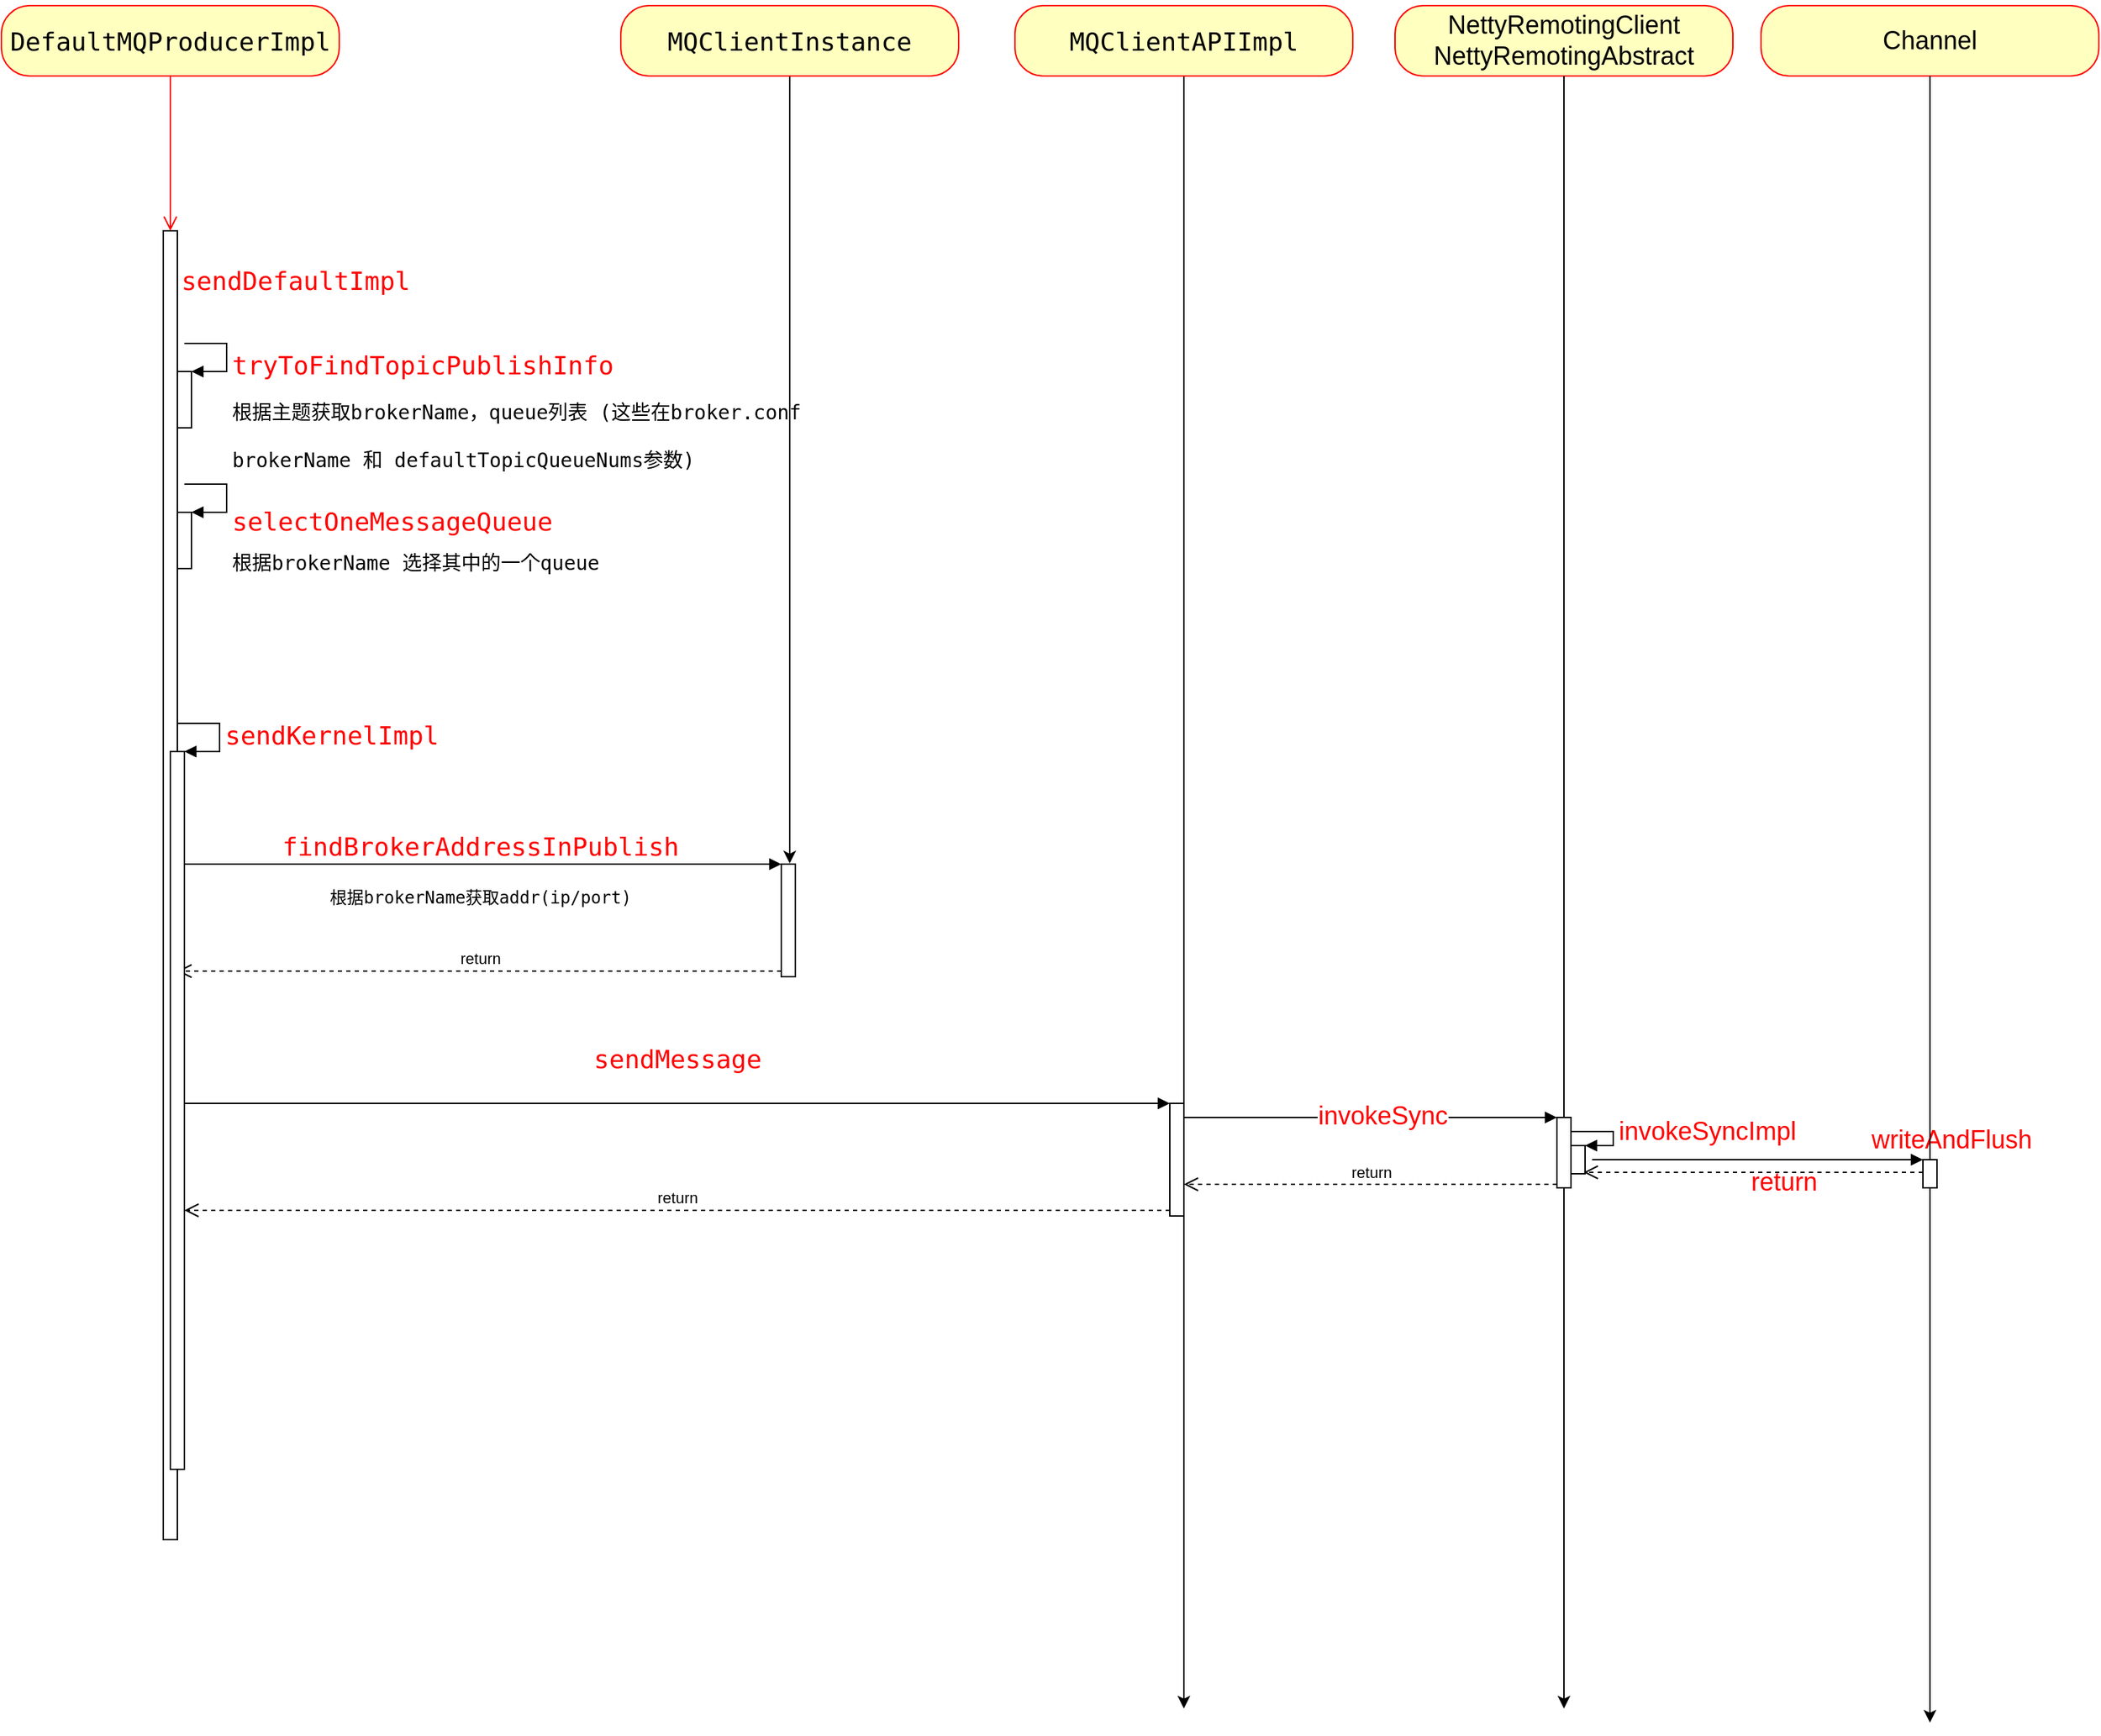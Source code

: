 <mxfile version="19.0.0" type="device"><diagram id="ofHFoxW8UKTzlNzZgIDY" name="第 1 页"><mxGraphModel dx="946" dy="587" grid="1" gridSize="10" guides="1" tooltips="1" connect="1" arrows="1" fold="1" page="1" pageScale="1" pageWidth="827" pageHeight="1169" math="0" shadow="0"><root><mxCell id="0"/><mxCell id="1" parent="0"/><mxCell id="ECjfoYU3VdDNEi6iVM2M-1" value="&lt;pre style=&quot;font-family: Menlo, monospace; font-size: 13.5pt;&quot;&gt;&lt;span style=&quot;&quot;&gt;DefaultMQProducerImpl&lt;/span&gt;&lt;/pre&gt;" style="rounded=1;whiteSpace=wrap;html=1;arcSize=40;fontColor=default;fillColor=#ffffc0;strokeColor=#ff0000;labelBackgroundColor=none;" vertex="1" parent="1"><mxGeometry x="100" y="30" width="240" height="50" as="geometry"/></mxCell><mxCell id="ECjfoYU3VdDNEi6iVM2M-2" value="" style="edgeStyle=orthogonalEdgeStyle;html=1;verticalAlign=bottom;endArrow=open;endSize=8;strokeColor=#ff0000;rounded=0;" edge="1" source="ECjfoYU3VdDNEi6iVM2M-1" parent="1" target="ECjfoYU3VdDNEi6iVM2M-3"><mxGeometry relative="1" as="geometry"><mxPoint x="220" y="390" as="targetPoint"/></mxGeometry></mxCell><mxCell id="ECjfoYU3VdDNEi6iVM2M-3" value="&lt;pre style=&quot;text-align: center; font-family: Menlo, monospace; font-size: 13.5pt;&quot;&gt;&lt;font color=&quot;#ff0000&quot;&gt; sendDefaultImpl&lt;/font&gt;&lt;/pre&gt;" style="html=1;points=[];perimeter=orthogonalPerimeter;horizontal=1;verticalAlign=top;align=left;labelBackgroundColor=none;" vertex="1" parent="1"><mxGeometry x="215" y="190" width="10" height="930" as="geometry"/></mxCell><mxCell id="ECjfoYU3VdDNEi6iVM2M-10" value="" style="html=1;points=[];perimeter=orthogonalPerimeter;" vertex="1" parent="1"><mxGeometry x="225" y="290" width="10" height="40" as="geometry"/></mxCell><mxCell id="ECjfoYU3VdDNEi6iVM2M-11" value="&lt;pre style=&quot;&quot;&gt;&lt;font style=&quot;font-size: 18px;&quot; color=&quot;#ff0000&quot;&gt;tryToFindTopicPublishInfo&lt;/font&gt;&lt;/pre&gt;&lt;pre style=&quot;font-size: 14px;&quot;&gt;&lt;pre style=&quot;&quot;&gt;根据主题获取brokerName，queue列表 (这些在broker.conf &lt;/pre&gt;brokerName 和&amp;nbsp;defaultTopicQueueNums参数)&lt;span style=&quot;color: rgb(97, 174, 239); font-family: Menlo, monospace; font-size: 13.5pt; background-color: rgb(40, 44, 52);&quot;&gt;&lt;br&gt;&lt;/span&gt;&lt;/pre&gt;" style="edgeStyle=orthogonalEdgeStyle;html=1;align=left;spacingLeft=2;endArrow=block;rounded=0;entryX=1;entryY=0;" edge="1" target="ECjfoYU3VdDNEi6iVM2M-10" parent="1"><mxGeometry x="0.333" y="30" relative="1" as="geometry"><mxPoint x="230" y="270" as="sourcePoint"/><Array as="points"><mxPoint x="260" y="270"/></Array><mxPoint as="offset"/></mxGeometry></mxCell><mxCell id="ECjfoYU3VdDNEi6iVM2M-12" value="" style="html=1;points=[];perimeter=orthogonalPerimeter;fontColor=#FF0000;" vertex="1" parent="1"><mxGeometry x="225" y="390" width="10" height="40" as="geometry"/></mxCell><mxCell id="ECjfoYU3VdDNEi6iVM2M-13" value="&lt;pre style=&quot;&quot;&gt;&lt;pre style=&quot;&quot;&gt;&lt;font style=&quot;font-size: 18px;&quot;&gt;selectOneMessageQueue&lt;/font&gt;&lt;/pre&gt;&lt;/pre&gt;&lt;pre style=&quot;&quot;&gt;&lt;font style=&quot;font-size: 14px;&quot; color=&quot;#000000&quot;&gt;根据brokerName 选择其中的一个queue&lt;/font&gt;&lt;/pre&gt;" style="edgeStyle=orthogonalEdgeStyle;html=1;align=left;spacingLeft=2;endArrow=block;rounded=0;entryX=1;entryY=0;fontColor=#FF0000;" edge="1" target="ECjfoYU3VdDNEi6iVM2M-12" parent="1"><mxGeometry x="0.333" y="20" relative="1" as="geometry"><mxPoint x="230" y="370" as="sourcePoint"/><Array as="points"><mxPoint x="260" y="370"/></Array><mxPoint as="offset"/></mxGeometry></mxCell><mxCell id="ECjfoYU3VdDNEi6iVM2M-15" style="edgeStyle=orthogonalEdgeStyle;rounded=0;orthogonalLoop=1;jettySize=auto;html=1;exitX=0.5;exitY=1;exitDx=0;exitDy=0;fontColor=#000000;entryX=0.6;entryY=-0.006;entryDx=0;entryDy=0;entryPerimeter=0;" edge="1" parent="1" source="ECjfoYU3VdDNEi6iVM2M-14" target="ECjfoYU3VdDNEi6iVM2M-16"><mxGeometry relative="1" as="geometry"><mxPoint x="660" y="550" as="targetPoint"/></mxGeometry></mxCell><mxCell id="ECjfoYU3VdDNEi6iVM2M-14" value="&lt;pre style=&quot;font-family: Menlo, monospace; font-size: 13.5pt;&quot;&gt;&lt;pre style=&quot;font-family: Menlo, monospace; font-size: 13.5pt;&quot;&gt;&lt;span style=&quot;&quot;&gt;MQClientInstance&lt;/span&gt;&lt;/pre&gt;&lt;/pre&gt;" style="rounded=1;whiteSpace=wrap;html=1;arcSize=40;fontColor=default;fillColor=#ffffc0;strokeColor=#ff0000;labelBackgroundColor=none;" vertex="1" parent="1"><mxGeometry x="540" y="30" width="240" height="50" as="geometry"/></mxCell><mxCell id="ECjfoYU3VdDNEi6iVM2M-16" value="" style="html=1;points=[];perimeter=orthogonalPerimeter;fontColor=#000000;" vertex="1" parent="1"><mxGeometry x="654" y="640" width="10" height="80" as="geometry"/></mxCell><mxCell id="ECjfoYU3VdDNEi6iVM2M-17" value="" style="html=1;verticalAlign=bottom;endArrow=block;entryX=0;entryY=0;rounded=0;fontColor=#000000;" edge="1" target="ECjfoYU3VdDNEi6iVM2M-16" parent="1"><mxGeometry x="0.189" y="-30" relative="1" as="geometry"><mxPoint x="225" y="640" as="sourcePoint"/><mxPoint as="offset"/></mxGeometry></mxCell><mxCell id="ECjfoYU3VdDNEi6iVM2M-22" value="&lt;pre style=&quot;font-family: Menlo, monospace; font-size: 13.5pt;&quot;&gt;&lt;font color=&quot;#ff0000&quot;&gt;findBrokerAddressInPublish&lt;/font&gt;&lt;/pre&gt;&lt;pre style=&quot;font-family: Menlo, monospace;&quot;&gt;&lt;pre style=&quot;&quot;&gt;&lt;font style=&quot;font-size: 12px;&quot; face=&quot;Menlo, monospace&quot;&gt;根据brokerName获取addr(ip/port)&lt;/font&gt;&lt;/pre&gt;&lt;/pre&gt;" style="edgeLabel;html=1;align=center;verticalAlign=middle;resizable=0;points=[];fontColor=#000000;labelBackgroundColor=none;" vertex="1" connectable="0" parent="ECjfoYU3VdDNEi6iVM2M-17"><mxGeometry x="0.049" y="4" relative="1" as="geometry"><mxPoint x="-10" y="4" as="offset"/></mxGeometry></mxCell><mxCell id="ECjfoYU3VdDNEi6iVM2M-18" value="return" style="html=1;verticalAlign=bottom;endArrow=open;dashed=1;endSize=8;exitX=0;exitY=0.95;rounded=0;fontColor=#000000;" edge="1" source="ECjfoYU3VdDNEi6iVM2M-16" parent="1"><mxGeometry relative="1" as="geometry"><mxPoint x="225" y="716" as="targetPoint"/></mxGeometry></mxCell><mxCell id="ECjfoYU3VdDNEi6iVM2M-20" value="" style="html=1;points=[];perimeter=orthogonalPerimeter;fontColor=#000000;" vertex="1" parent="1"><mxGeometry x="220" y="560" width="10" height="510" as="geometry"/></mxCell><mxCell id="ECjfoYU3VdDNEi6iVM2M-21" value="&lt;span style=&quot;font-family: Menlo, monospace; font-size: 13.5pt;&quot;&gt;&lt;font&gt;sendKernelImpl&lt;/font&gt;&lt;/span&gt;" style="edgeStyle=orthogonalEdgeStyle;html=1;align=left;spacingLeft=2;endArrow=block;rounded=0;entryX=1;entryY=0;fontColor=#FF0000;labelBackgroundColor=none;" edge="1" target="ECjfoYU3VdDNEi6iVM2M-20" parent="1"><mxGeometry relative="1" as="geometry"><mxPoint x="225" y="540" as="sourcePoint"/><Array as="points"><mxPoint x="255" y="540"/></Array></mxGeometry></mxCell><mxCell id="ECjfoYU3VdDNEi6iVM2M-24" style="edgeStyle=orthogonalEdgeStyle;rounded=0;orthogonalLoop=1;jettySize=auto;html=1;exitX=0.5;exitY=1;exitDx=0;exitDy=0;fontColor=#000000;" edge="1" parent="1" source="ECjfoYU3VdDNEi6iVM2M-23"><mxGeometry relative="1" as="geometry"><mxPoint x="940" y="1240" as="targetPoint"/></mxGeometry></mxCell><mxCell id="ECjfoYU3VdDNEi6iVM2M-23" value="&lt;pre style=&quot;&quot;&gt;&lt;pre style=&quot;&quot;&gt;&lt;font face=&quot;Menlo, monospace&quot;&gt;&lt;span style=&quot;font-size: 18px;&quot;&gt;MQClientAPIImpl&lt;/span&gt;&lt;/font&gt;&lt;font face=&quot;Menlo, monospace&quot; color=&quot;#abb2bf&quot;&gt;&lt;span style=&quot;font-size: 13.5pt;&quot;&gt;&lt;br&gt;&lt;/span&gt;&lt;/font&gt;&lt;/pre&gt;&lt;/pre&gt;" style="rounded=1;whiteSpace=wrap;html=1;arcSize=40;fontColor=#000000;fillColor=#ffffc0;strokeColor=#ff0000;labelBackgroundColor=none;" vertex="1" parent="1"><mxGeometry x="820" y="30" width="240" height="50" as="geometry"/></mxCell><mxCell id="ECjfoYU3VdDNEi6iVM2M-26" value="" style="html=1;points=[];perimeter=orthogonalPerimeter;fontColor=#000000;" vertex="1" parent="1"><mxGeometry x="930" y="810" width="10" height="80" as="geometry"/></mxCell><mxCell id="ECjfoYU3VdDNEi6iVM2M-27" value="&lt;pre style=&quot;font-family: Menlo, monospace; font-size: 13.5pt;&quot;&gt;&lt;font style=&quot;&quot; color=&quot;#ff0000&quot;&gt;sendMessage&lt;/font&gt;&lt;/pre&gt;" style="html=1;verticalAlign=bottom;endArrow=block;entryX=0;entryY=0;rounded=0;fontColor=#000000;" edge="1" target="ECjfoYU3VdDNEi6iVM2M-26" parent="1" source="ECjfoYU3VdDNEi6iVM2M-20"><mxGeometry relative="1" as="geometry"><mxPoint x="860" y="810" as="sourcePoint"/><mxPoint as="offset"/></mxGeometry></mxCell><mxCell id="ECjfoYU3VdDNEi6iVM2M-28" value="return" style="html=1;verticalAlign=bottom;endArrow=open;dashed=1;endSize=8;exitX=0;exitY=0.95;rounded=0;fontColor=#000000;" edge="1" source="ECjfoYU3VdDNEi6iVM2M-26" parent="1" target="ECjfoYU3VdDNEi6iVM2M-20"><mxGeometry relative="1" as="geometry"><mxPoint x="860" y="886" as="targetPoint"/></mxGeometry></mxCell><mxCell id="ECjfoYU3VdDNEi6iVM2M-30" style="edgeStyle=orthogonalEdgeStyle;rounded=0;orthogonalLoop=1;jettySize=auto;html=1;exitX=0.5;exitY=1;exitDx=0;exitDy=0;fontColor=#000000;startArrow=none;" edge="1" parent="1" source="ECjfoYU3VdDNEi6iVM2M-31"><mxGeometry relative="1" as="geometry"><mxPoint x="1210" y="1240" as="targetPoint"/></mxGeometry></mxCell><mxCell id="ECjfoYU3VdDNEi6iVM2M-29" value="&lt;font style=&quot;font-size: 18px;&quot;&gt;NettyRemotingClient&lt;br&gt;NettyRemotingAbstract&lt;/font&gt;" style="rounded=1;arcSize=40;fontColor=#000000;fillColor=#ffffc0;strokeColor=#ff0000;spacing=0;align=center;verticalAlign=middle;labelBorderColor=none;labelBackgroundColor=none;whiteSpace=wrap;html=1;" vertex="1" parent="1"><mxGeometry x="1090" y="30" width="240" height="50" as="geometry"/></mxCell><mxCell id="ECjfoYU3VdDNEi6iVM2M-32" value="" style="html=1;verticalAlign=bottom;endArrow=block;entryX=0;entryY=0;rounded=0;fontColor=#000000;" edge="1" target="ECjfoYU3VdDNEi6iVM2M-31" parent="1"><mxGeometry relative="1" as="geometry"><mxPoint x="940" y="820" as="sourcePoint"/></mxGeometry></mxCell><mxCell id="ECjfoYU3VdDNEi6iVM2M-35" value="invokeSync" style="edgeLabel;html=1;align=center;verticalAlign=middle;resizable=0;points=[];fontSize=18;fontColor=#FF0000;" vertex="1" connectable="0" parent="ECjfoYU3VdDNEi6iVM2M-32"><mxGeometry x="0.06" y="2" relative="1" as="geometry"><mxPoint y="1" as="offset"/></mxGeometry></mxCell><mxCell id="ECjfoYU3VdDNEi6iVM2M-33" value="return" style="html=1;verticalAlign=bottom;endArrow=open;dashed=1;endSize=8;exitX=0;exitY=0.95;rounded=0;fontColor=#000000;" edge="1" source="ECjfoYU3VdDNEi6iVM2M-31" parent="1" target="ECjfoYU3VdDNEi6iVM2M-26"><mxGeometry relative="1" as="geometry"><mxPoint x="1130" y="886" as="targetPoint"/></mxGeometry></mxCell><mxCell id="ECjfoYU3VdDNEi6iVM2M-31" value="" style="html=1;points=[];perimeter=orthogonalPerimeter;fontColor=#000000;" vertex="1" parent="1"><mxGeometry x="1205" y="820" width="10" height="50" as="geometry"/></mxCell><mxCell id="ECjfoYU3VdDNEi6iVM2M-34" value="" style="edgeStyle=orthogonalEdgeStyle;rounded=0;orthogonalLoop=1;jettySize=auto;html=1;exitX=0.5;exitY=1;exitDx=0;exitDy=0;fontColor=#000000;endArrow=none;" edge="1" parent="1" source="ECjfoYU3VdDNEi6iVM2M-29" target="ECjfoYU3VdDNEi6iVM2M-31"><mxGeometry relative="1" as="geometry"><mxPoint x="1210" y="1240" as="targetPoint"/><mxPoint x="1210" y="80" as="sourcePoint"/></mxGeometry></mxCell><mxCell id="ECjfoYU3VdDNEi6iVM2M-36" value="" style="html=1;points=[];perimeter=orthogonalPerimeter;labelBackgroundColor=none;labelBorderColor=none;fontSize=18;fontColor=#FF0000;" vertex="1" parent="1"><mxGeometry x="1215" y="840" width="10" height="20" as="geometry"/></mxCell><mxCell id="ECjfoYU3VdDNEi6iVM2M-37" value="invokeSyncImpl" style="edgeStyle=orthogonalEdgeStyle;html=1;align=left;spacingLeft=2;endArrow=block;rounded=0;entryX=1;entryY=0;labelBackgroundColor=none;fontSize=18;fontColor=#FF0000;" edge="1" target="ECjfoYU3VdDNEi6iVM2M-36" parent="1"><mxGeometry relative="1" as="geometry"><mxPoint x="1215" y="830" as="sourcePoint"/><Array as="points"><mxPoint x="1245" y="830"/></Array></mxGeometry></mxCell><mxCell id="ECjfoYU3VdDNEi6iVM2M-39" style="edgeStyle=orthogonalEdgeStyle;rounded=0;orthogonalLoop=1;jettySize=auto;html=1;exitX=0.5;exitY=1;exitDx=0;exitDy=0;labelBackgroundColor=none;fontSize=18;fontColor=#FF0000;startArrow=none;" edge="1" parent="1" source="ECjfoYU3VdDNEi6iVM2M-40"><mxGeometry relative="1" as="geometry"><mxPoint x="1470" y="1250" as="targetPoint"/></mxGeometry></mxCell><mxCell id="ECjfoYU3VdDNEi6iVM2M-38" value="&lt;span style=&quot;font-size: 18px;&quot;&gt;Channel&lt;/span&gt;" style="rounded=1;arcSize=40;fontColor=#000000;fillColor=#ffffc0;strokeColor=#ff0000;spacing=0;align=center;verticalAlign=middle;labelBorderColor=none;labelBackgroundColor=none;whiteSpace=wrap;html=1;" vertex="1" parent="1"><mxGeometry x="1350" y="30" width="240" height="50" as="geometry"/></mxCell><mxCell id="ECjfoYU3VdDNEi6iVM2M-41" value="writeAndFlush" style="html=1;verticalAlign=bottom;endArrow=block;entryX=0;entryY=0;rounded=0;labelBackgroundColor=none;fontSize=18;fontColor=#FF0000;" edge="1" target="ECjfoYU3VdDNEi6iVM2M-40" parent="1"><mxGeometry x="1" y="20" relative="1" as="geometry"><mxPoint x="1230" y="850" as="sourcePoint"/><mxPoint x="20" y="20" as="offset"/></mxGeometry></mxCell><mxCell id="ECjfoYU3VdDNEi6iVM2M-42" value="return" style="html=1;verticalAlign=bottom;endArrow=open;dashed=1;endSize=8;rounded=0;labelBackgroundColor=none;fontSize=18;fontColor=#FF0000;entryX=0.9;entryY=0.95;entryDx=0;entryDy=0;entryPerimeter=0;" edge="1" source="ECjfoYU3VdDNEi6iVM2M-40" parent="1" target="ECjfoYU3VdDNEi6iVM2M-36"><mxGeometry x="-0.173" y="21" relative="1" as="geometry"><mxPoint x="1410" y="906" as="targetPoint"/><mxPoint as="offset"/></mxGeometry></mxCell><mxCell id="ECjfoYU3VdDNEi6iVM2M-40" value="" style="html=1;points=[];perimeter=orthogonalPerimeter;labelBackgroundColor=none;labelBorderColor=none;fontSize=18;fontColor=#FF0000;" vertex="1" parent="1"><mxGeometry x="1465" y="850" width="10" height="20" as="geometry"/></mxCell><mxCell id="ECjfoYU3VdDNEi6iVM2M-43" value="" style="edgeStyle=orthogonalEdgeStyle;rounded=0;orthogonalLoop=1;jettySize=auto;html=1;exitX=0.5;exitY=1;exitDx=0;exitDy=0;labelBackgroundColor=none;fontSize=18;fontColor=#FF0000;endArrow=none;" edge="1" parent="1" source="ECjfoYU3VdDNEi6iVM2M-38" target="ECjfoYU3VdDNEi6iVM2M-40"><mxGeometry relative="1" as="geometry"><mxPoint x="1490" y="1240" as="targetPoint"/><mxPoint x="1470" y="80" as="sourcePoint"/><Array as="points"><mxPoint x="1470" y="860"/></Array></mxGeometry></mxCell></root></mxGraphModel></diagram></mxfile>